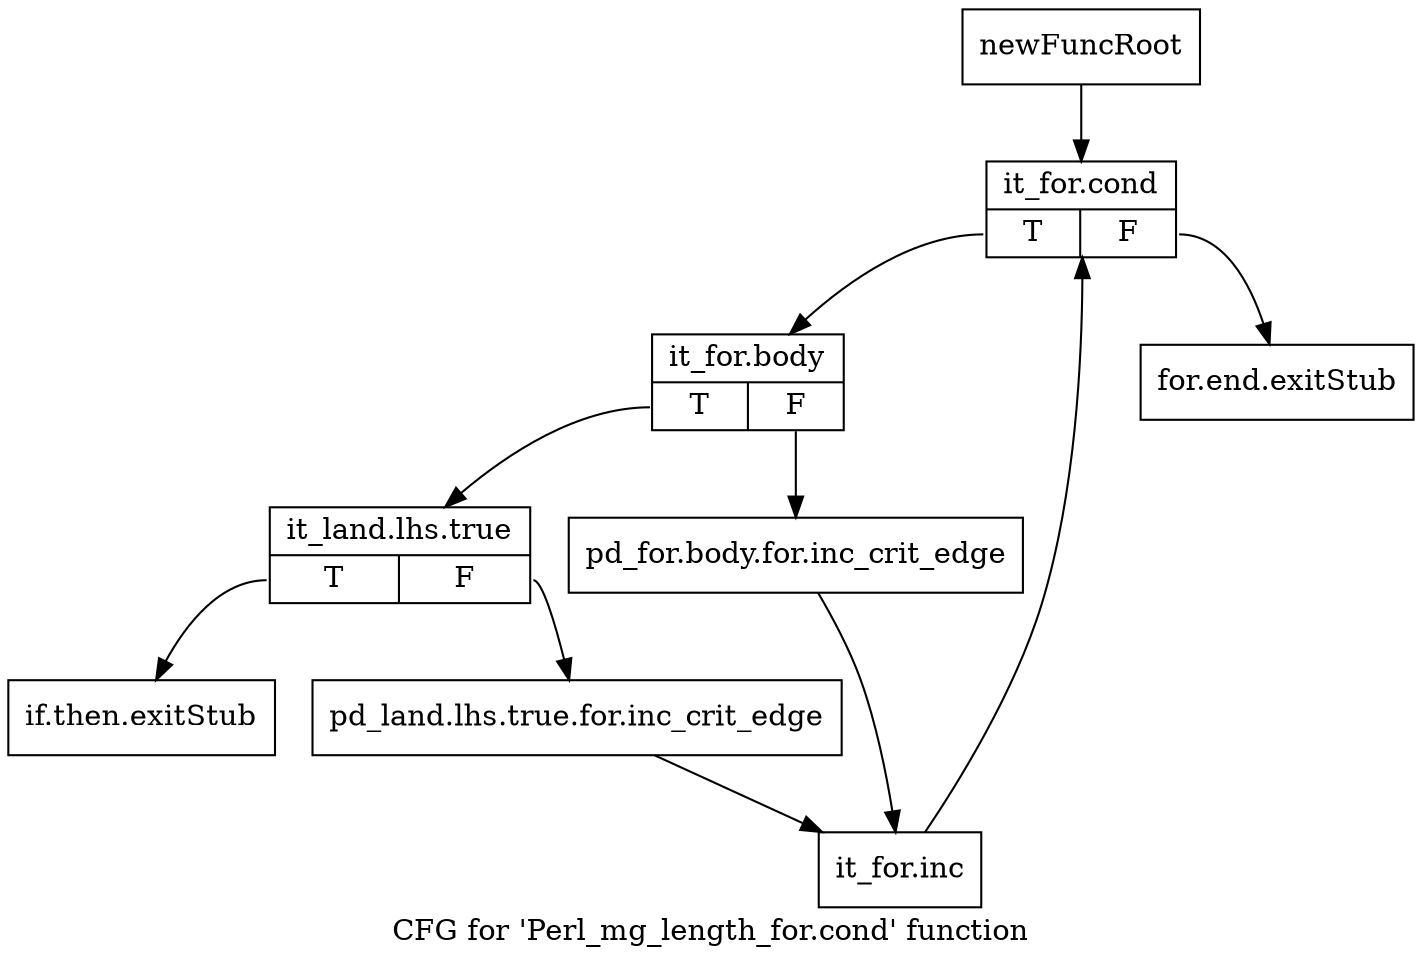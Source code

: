 digraph "CFG for 'Perl_mg_length_for.cond' function" {
	label="CFG for 'Perl_mg_length_for.cond' function";

	Node0x4bba410 [shape=record,label="{newFuncRoot}"];
	Node0x4bba410 -> Node0x4bba500;
	Node0x4bba460 [shape=record,label="{for.end.exitStub}"];
	Node0x4bba4b0 [shape=record,label="{if.then.exitStub}"];
	Node0x4bba500 [shape=record,label="{it_for.cond|{<s0>T|<s1>F}}"];
	Node0x4bba500:s0 -> Node0x4bba550;
	Node0x4bba500:s1 -> Node0x4bba460;
	Node0x4bba550 [shape=record,label="{it_for.body|{<s0>T|<s1>F}}"];
	Node0x4bba550:s0 -> Node0x4bba5f0;
	Node0x4bba550:s1 -> Node0x4bba5a0;
	Node0x4bba5a0 [shape=record,label="{pd_for.body.for.inc_crit_edge}"];
	Node0x4bba5a0 -> Node0x4bba690;
	Node0x4bba5f0 [shape=record,label="{it_land.lhs.true|{<s0>T|<s1>F}}"];
	Node0x4bba5f0:s0 -> Node0x4bba4b0;
	Node0x4bba5f0:s1 -> Node0x4bba640;
	Node0x4bba640 [shape=record,label="{pd_land.lhs.true.for.inc_crit_edge}"];
	Node0x4bba640 -> Node0x4bba690;
	Node0x4bba690 [shape=record,label="{it_for.inc}"];
	Node0x4bba690 -> Node0x4bba500;
}
